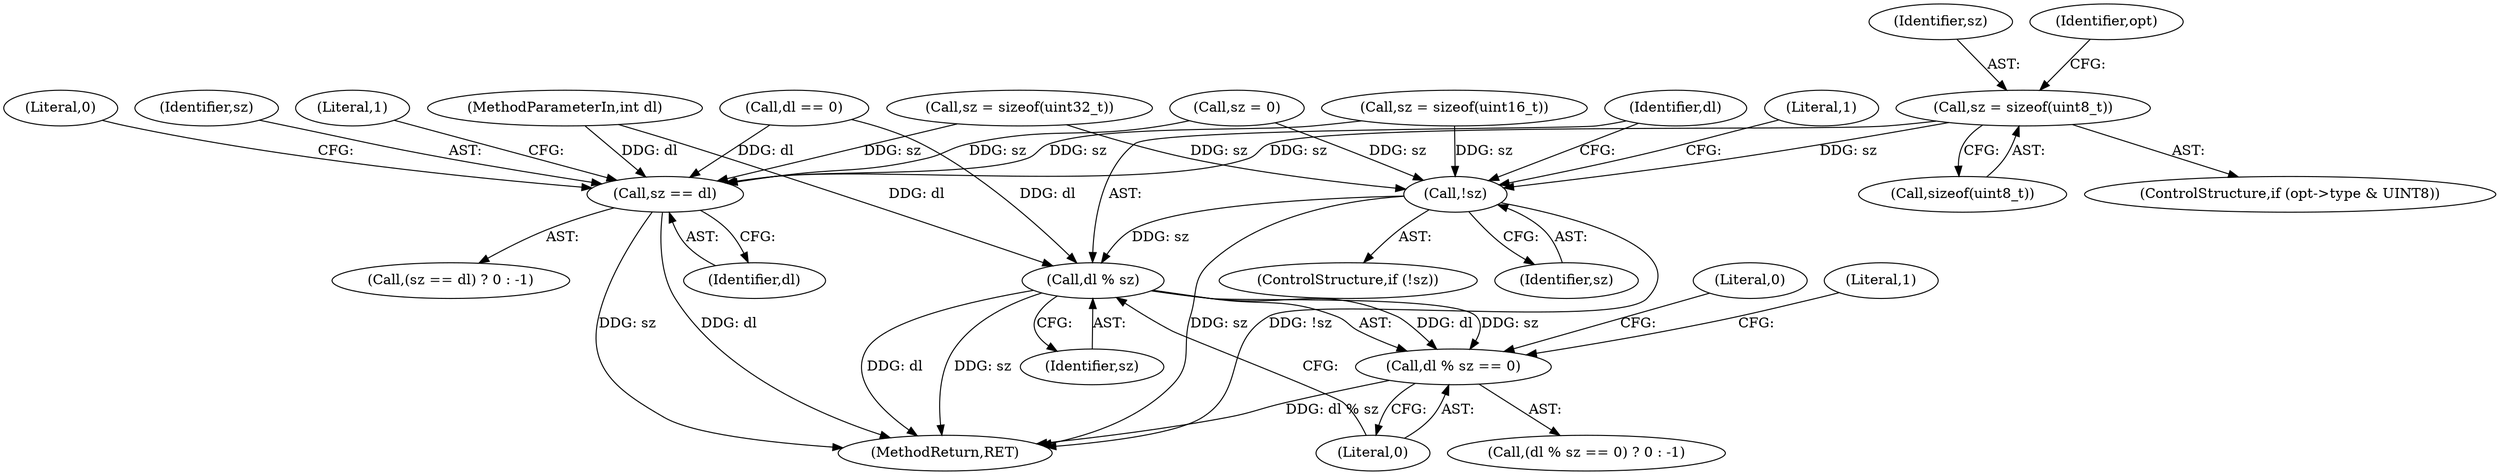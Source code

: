 digraph "0_Android_1390ace71179f04a09c300ee8d0300aa69d9db09@API" {
"1000198" [label="(Call,sz = sizeof(uint8_t))"];
"1000210" [label="(Call,!sz)"];
"1000218" [label="(Call,dl % sz)"];
"1000217" [label="(Call,dl % sz == 0)"];
"1000227" [label="(Call,sz == dl)"];
"1000226" [label="(Call,(sz == dl) ? 0 : -1)"];
"1000228" [label="(Identifier,sz)"];
"1000200" [label="(Call,sizeof(uint8_t))"];
"1000235" [label="(MethodReturn,RET)"];
"1000227" [label="(Call,sz == dl)"];
"1000161" [label="(Call,sz = 0)"];
"1000192" [label="(ControlStructure,if (opt->type & UINT8))"];
"1000216" [label="(Call,(dl % sz == 0) ? 0 : -1)"];
"1000219" [label="(Identifier,dl)"];
"1000232" [label="(Literal,1)"];
"1000174" [label="(Call,sz = sizeof(uint32_t))"];
"1000209" [label="(ControlStructure,if (!sz))"];
"1000106" [label="(MethodParameterIn,int dl)"];
"1000112" [label="(Call,dl == 0)"];
"1000222" [label="(Literal,0)"];
"1000198" [label="(Call,sz = sizeof(uint8_t))"];
"1000229" [label="(Identifier,dl)"];
"1000221" [label="(Literal,0)"];
"1000230" [label="(Literal,0)"];
"1000211" [label="(Identifier,sz)"];
"1000220" [label="(Identifier,sz)"];
"1000187" [label="(Call,sz = sizeof(uint16_t))"];
"1000199" [label="(Identifier,sz)"];
"1000214" [label="(Literal,1)"];
"1000217" [label="(Call,dl % sz == 0)"];
"1000224" [label="(Literal,1)"];
"1000218" [label="(Call,dl % sz)"];
"1000205" [label="(Identifier,opt)"];
"1000210" [label="(Call,!sz)"];
"1000198" -> "1000192"  [label="AST: "];
"1000198" -> "1000200"  [label="CFG: "];
"1000199" -> "1000198"  [label="AST: "];
"1000200" -> "1000198"  [label="AST: "];
"1000205" -> "1000198"  [label="CFG: "];
"1000198" -> "1000210"  [label="DDG: sz"];
"1000198" -> "1000227"  [label="DDG: sz"];
"1000210" -> "1000209"  [label="AST: "];
"1000210" -> "1000211"  [label="CFG: "];
"1000211" -> "1000210"  [label="AST: "];
"1000214" -> "1000210"  [label="CFG: "];
"1000219" -> "1000210"  [label="CFG: "];
"1000210" -> "1000235"  [label="DDG: !sz"];
"1000210" -> "1000235"  [label="DDG: sz"];
"1000187" -> "1000210"  [label="DDG: sz"];
"1000161" -> "1000210"  [label="DDG: sz"];
"1000174" -> "1000210"  [label="DDG: sz"];
"1000210" -> "1000218"  [label="DDG: sz"];
"1000218" -> "1000217"  [label="AST: "];
"1000218" -> "1000220"  [label="CFG: "];
"1000219" -> "1000218"  [label="AST: "];
"1000220" -> "1000218"  [label="AST: "];
"1000221" -> "1000218"  [label="CFG: "];
"1000218" -> "1000235"  [label="DDG: dl"];
"1000218" -> "1000235"  [label="DDG: sz"];
"1000218" -> "1000217"  [label="DDG: dl"];
"1000218" -> "1000217"  [label="DDG: sz"];
"1000112" -> "1000218"  [label="DDG: dl"];
"1000106" -> "1000218"  [label="DDG: dl"];
"1000217" -> "1000216"  [label="AST: "];
"1000217" -> "1000221"  [label="CFG: "];
"1000221" -> "1000217"  [label="AST: "];
"1000222" -> "1000217"  [label="CFG: "];
"1000224" -> "1000217"  [label="CFG: "];
"1000217" -> "1000235"  [label="DDG: dl % sz"];
"1000227" -> "1000226"  [label="AST: "];
"1000227" -> "1000229"  [label="CFG: "];
"1000228" -> "1000227"  [label="AST: "];
"1000229" -> "1000227"  [label="AST: "];
"1000230" -> "1000227"  [label="CFG: "];
"1000232" -> "1000227"  [label="CFG: "];
"1000227" -> "1000235"  [label="DDG: sz"];
"1000227" -> "1000235"  [label="DDG: dl"];
"1000187" -> "1000227"  [label="DDG: sz"];
"1000161" -> "1000227"  [label="DDG: sz"];
"1000174" -> "1000227"  [label="DDG: sz"];
"1000112" -> "1000227"  [label="DDG: dl"];
"1000106" -> "1000227"  [label="DDG: dl"];
}
